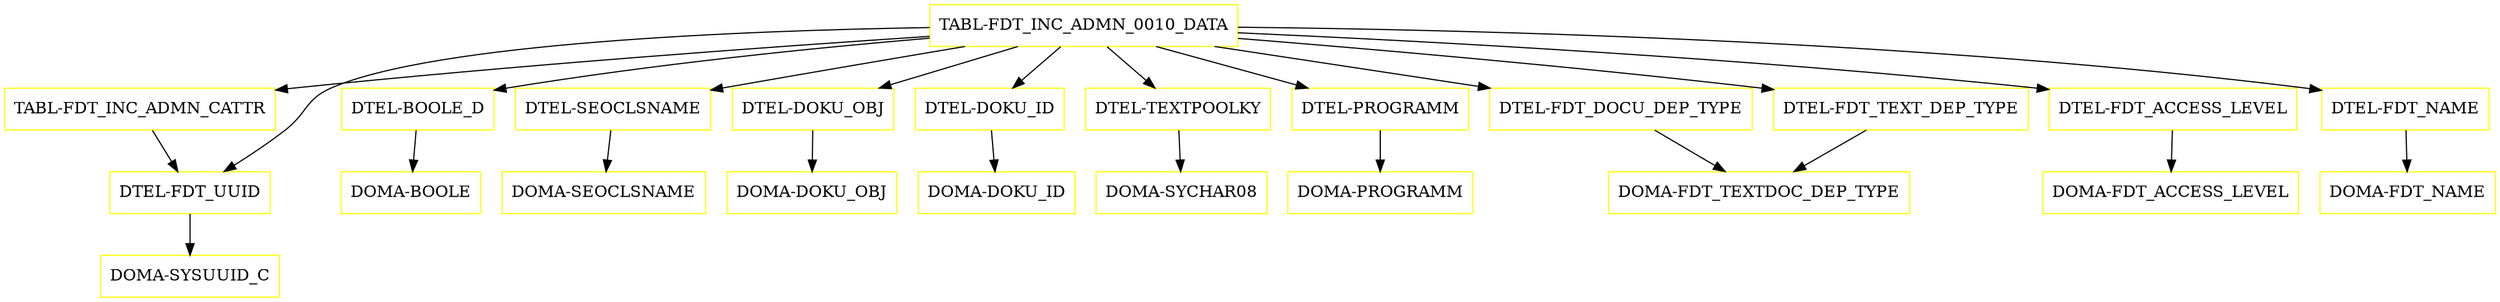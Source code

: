digraph G {
  "TABL-FDT_INC_ADMN_0010_DATA" [shape=box,color=yellow];
  "TABL-FDT_INC_ADMN_CATTR" [shape=box,color=yellow,URL="./TABL_FDT_INC_ADMN_CATTR.html"];
  "DTEL-FDT_UUID" [shape=box,color=yellow,URL="./DTEL_FDT_UUID.html"];
  "DOMA-SYSUUID_C" [shape=box,color=yellow,URL="./DOMA_SYSUUID_C.html"];
  "DTEL-BOOLE_D" [shape=box,color=yellow,URL="./DTEL_BOOLE_D.html"];
  "DOMA-BOOLE" [shape=box,color=yellow,URL="./DOMA_BOOLE.html"];
  "DTEL-SEOCLSNAME" [shape=box,color=yellow,URL="./DTEL_SEOCLSNAME.html"];
  "DOMA-SEOCLSNAME" [shape=box,color=yellow,URL="./DOMA_SEOCLSNAME.html"];
  "DTEL-DOKU_OBJ" [shape=box,color=yellow,URL="./DTEL_DOKU_OBJ.html"];
  "DOMA-DOKU_OBJ" [shape=box,color=yellow,URL="./DOMA_DOKU_OBJ.html"];
  "DTEL-DOKU_ID" [shape=box,color=yellow,URL="./DTEL_DOKU_ID.html"];
  "DOMA-DOKU_ID" [shape=box,color=yellow,URL="./DOMA_DOKU_ID.html"];
  "DTEL-TEXTPOOLKY" [shape=box,color=yellow,URL="./DTEL_TEXTPOOLKY.html"];
  "DOMA-SYCHAR08" [shape=box,color=yellow,URL="./DOMA_SYCHAR08.html"];
  "DTEL-PROGRAMM" [shape=box,color=yellow,URL="./DTEL_PROGRAMM.html"];
  "DOMA-PROGRAMM" [shape=box,color=yellow,URL="./DOMA_PROGRAMM.html"];
  "DTEL-FDT_DOCU_DEP_TYPE" [shape=box,color=yellow,URL="./DTEL_FDT_DOCU_DEP_TYPE.html"];
  "DOMA-FDT_TEXTDOC_DEP_TYPE" [shape=box,color=yellow,URL="./DOMA_FDT_TEXTDOC_DEP_TYPE.html"];
  "DTEL-FDT_TEXT_DEP_TYPE" [shape=box,color=yellow,URL="./DTEL_FDT_TEXT_DEP_TYPE.html"];
  "DTEL-FDT_ACCESS_LEVEL" [shape=box,color=yellow,URL="./DTEL_FDT_ACCESS_LEVEL.html"];
  "DOMA-FDT_ACCESS_LEVEL" [shape=box,color=yellow,URL="./DOMA_FDT_ACCESS_LEVEL.html"];
  "DTEL-FDT_NAME" [shape=box,color=yellow,URL="./DTEL_FDT_NAME.html"];
  "DOMA-FDT_NAME" [shape=box,color=yellow,URL="./DOMA_FDT_NAME.html"];
  "TABL-FDT_INC_ADMN_0010_DATA" -> "DTEL-FDT_UUID";
  "TABL-FDT_INC_ADMN_0010_DATA" -> "DTEL-FDT_NAME";
  "TABL-FDT_INC_ADMN_0010_DATA" -> "DTEL-FDT_ACCESS_LEVEL";
  "TABL-FDT_INC_ADMN_0010_DATA" -> "DTEL-FDT_TEXT_DEP_TYPE";
  "TABL-FDT_INC_ADMN_0010_DATA" -> "DTEL-FDT_DOCU_DEP_TYPE";
  "TABL-FDT_INC_ADMN_0010_DATA" -> "DTEL-PROGRAMM";
  "TABL-FDT_INC_ADMN_0010_DATA" -> "DTEL-TEXTPOOLKY";
  "TABL-FDT_INC_ADMN_0010_DATA" -> "DTEL-DOKU_ID";
  "TABL-FDT_INC_ADMN_0010_DATA" -> "DTEL-DOKU_OBJ";
  "TABL-FDT_INC_ADMN_0010_DATA" -> "DTEL-SEOCLSNAME";
  "TABL-FDT_INC_ADMN_0010_DATA" -> "DTEL-BOOLE_D";
  "TABL-FDT_INC_ADMN_0010_DATA" -> "TABL-FDT_INC_ADMN_CATTR";
  "TABL-FDT_INC_ADMN_CATTR" -> "DTEL-FDT_UUID";
  "DTEL-FDT_UUID" -> "DOMA-SYSUUID_C";
  "DTEL-BOOLE_D" -> "DOMA-BOOLE";
  "DTEL-SEOCLSNAME" -> "DOMA-SEOCLSNAME";
  "DTEL-DOKU_OBJ" -> "DOMA-DOKU_OBJ";
  "DTEL-DOKU_ID" -> "DOMA-DOKU_ID";
  "DTEL-TEXTPOOLKY" -> "DOMA-SYCHAR08";
  "DTEL-PROGRAMM" -> "DOMA-PROGRAMM";
  "DTEL-FDT_DOCU_DEP_TYPE" -> "DOMA-FDT_TEXTDOC_DEP_TYPE";
  "DTEL-FDT_TEXT_DEP_TYPE" -> "DOMA-FDT_TEXTDOC_DEP_TYPE";
  "DTEL-FDT_ACCESS_LEVEL" -> "DOMA-FDT_ACCESS_LEVEL";
  "DTEL-FDT_NAME" -> "DOMA-FDT_NAME";
}
